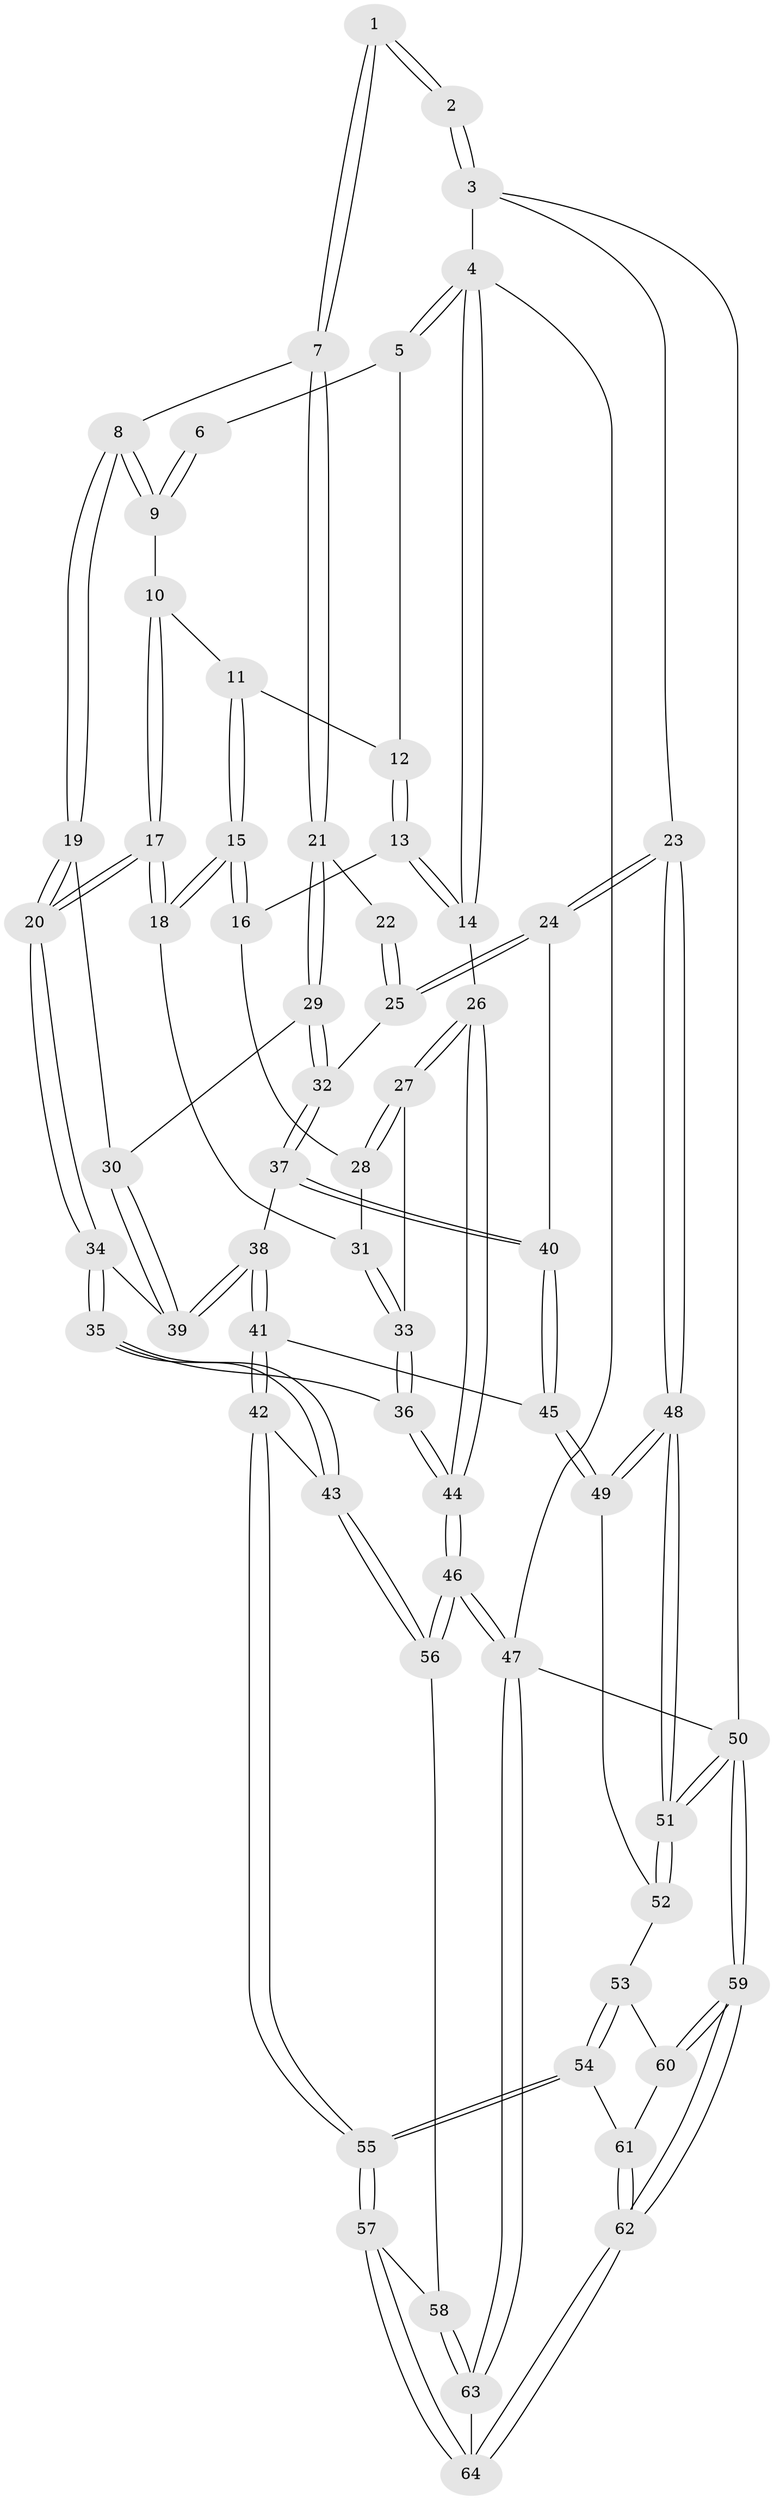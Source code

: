 // coarse degree distribution, {3: 0.5238095238095238, 5: 0.14285714285714285, 4: 0.19047619047619047, 6: 0.047619047619047616, 2: 0.09523809523809523}
// Generated by graph-tools (version 1.1) at 2025/54/03/04/25 22:54:46]
// undirected, 64 vertices, 157 edges
graph export_dot {
  node [color=gray90,style=filled];
  1 [pos="+0.6781836707970982+0"];
  2 [pos="+1+0"];
  3 [pos="+1+0"];
  4 [pos="+0+0"];
  5 [pos="+0.2559097229515253+0"];
  6 [pos="+0.6089208237123543+0"];
  7 [pos="+0.7435855555991093+0.10755989152555133"];
  8 [pos="+0.5621629000104702+0.1714061307312084"];
  9 [pos="+0.5194102509102178+0.11618741168442948"];
  10 [pos="+0.35750103996614196+0.08658358766053487"];
  11 [pos="+0.3218099002924365+0.0655910223482323"];
  12 [pos="+0.2650054877172817+0"];
  13 [pos="+0.14746282163398036+0.12320562127311584"];
  14 [pos="+0+0"];
  15 [pos="+0.2934208249020248+0.24463126634915897"];
  16 [pos="+0.14298940090991186+0.13837238292775084"];
  17 [pos="+0.4266763186511331+0.296139786029922"];
  18 [pos="+0.29312425136001363+0.2601129824360566"];
  19 [pos="+0.5402245729541123+0.28973869405526376"];
  20 [pos="+0.5056003244267401+0.3611466496941157"];
  21 [pos="+0.8170896849349492+0.16665908370672283"];
  22 [pos="+1+0"];
  23 [pos="+1+0.35050244565853184"];
  24 [pos="+1+0.3490731703424457"];
  25 [pos="+0.9120926899510755+0.2647700273727235"];
  26 [pos="+0+0.3639005402985639"];
  27 [pos="+0+0.3479704564570701"];
  28 [pos="+0.12261143232681126+0.19194558522317218"];
  29 [pos="+0.8470361678540018+0.23271555604118918"];
  30 [pos="+0.8135681224672313+0.2493546105316777"];
  31 [pos="+0.2574524177806641+0.28789069514932825"];
  32 [pos="+0.8761777497376074+0.2562156668768552"];
  33 [pos="+0.21524196825737038+0.44819144170526437"];
  34 [pos="+0.5063715937866649+0.37440761387054555"];
  35 [pos="+0.37803014123443646+0.5838610650265438"];
  36 [pos="+0.319139174147193+0.5683995646377514"];
  37 [pos="+0.8559650287874592+0.3027289663594691"];
  38 [pos="+0.7508277473901294+0.4946793835517234"];
  39 [pos="+0.6377191871761873+0.40708139926153786"];
  40 [pos="+0.8823093908161213+0.5471396207135781"];
  41 [pos="+0.7926578976835352+0.6137300856347079"];
  42 [pos="+0.5031514938297013+0.7030831038543228"];
  43 [pos="+0.40149135665269287+0.6218419068764067"];
  44 [pos="+0+0.8472908525166275"];
  45 [pos="+0.8064854824140105+0.6194575510103606"];
  46 [pos="+0+0.9206713528884414"];
  47 [pos="+0+1"];
  48 [pos="+1+0.6753912030400091"];
  49 [pos="+0.8442351800923257+0.669696198658809"];
  50 [pos="+1+1"];
  51 [pos="+1+1"];
  52 [pos="+0.8509980090000522+0.7693131786839221"];
  53 [pos="+0.8097870893034628+0.8281374303653595"];
  54 [pos="+0.5535841455253868+0.8660538005348919"];
  55 [pos="+0.5404856413438242+0.8660441028760354"];
  56 [pos="+0.24170329306833968+0.8816301893838151"];
  57 [pos="+0.5327678632096383+0.9019225907847622"];
  58 [pos="+0.27256198918243707+0.9149044976984355"];
  59 [pos="+1+1"];
  60 [pos="+0.8091421140014051+0.842718387436324"];
  61 [pos="+0.7707397666558728+0.9382770222133571"];
  62 [pos="+0.7988835127646607+1"];
  63 [pos="+0.35650019419693657+1"];
  64 [pos="+0.5371246435060982+1"];
  1 -- 2;
  1 -- 2;
  1 -- 7;
  1 -- 7;
  2 -- 3;
  2 -- 3;
  3 -- 4;
  3 -- 23;
  3 -- 50;
  4 -- 5;
  4 -- 5;
  4 -- 14;
  4 -- 14;
  4 -- 47;
  5 -- 6;
  5 -- 12;
  6 -- 9;
  6 -- 9;
  7 -- 8;
  7 -- 21;
  7 -- 21;
  8 -- 9;
  8 -- 9;
  8 -- 19;
  8 -- 19;
  9 -- 10;
  10 -- 11;
  10 -- 17;
  10 -- 17;
  11 -- 12;
  11 -- 15;
  11 -- 15;
  12 -- 13;
  12 -- 13;
  13 -- 14;
  13 -- 14;
  13 -- 16;
  14 -- 26;
  15 -- 16;
  15 -- 16;
  15 -- 18;
  15 -- 18;
  16 -- 28;
  17 -- 18;
  17 -- 18;
  17 -- 20;
  17 -- 20;
  18 -- 31;
  19 -- 20;
  19 -- 20;
  19 -- 30;
  20 -- 34;
  20 -- 34;
  21 -- 22;
  21 -- 29;
  21 -- 29;
  22 -- 25;
  22 -- 25;
  23 -- 24;
  23 -- 24;
  23 -- 48;
  23 -- 48;
  24 -- 25;
  24 -- 25;
  24 -- 40;
  25 -- 32;
  26 -- 27;
  26 -- 27;
  26 -- 44;
  26 -- 44;
  27 -- 28;
  27 -- 28;
  27 -- 33;
  28 -- 31;
  29 -- 30;
  29 -- 32;
  29 -- 32;
  30 -- 39;
  30 -- 39;
  31 -- 33;
  31 -- 33;
  32 -- 37;
  32 -- 37;
  33 -- 36;
  33 -- 36;
  34 -- 35;
  34 -- 35;
  34 -- 39;
  35 -- 36;
  35 -- 43;
  35 -- 43;
  36 -- 44;
  36 -- 44;
  37 -- 38;
  37 -- 40;
  37 -- 40;
  38 -- 39;
  38 -- 39;
  38 -- 41;
  38 -- 41;
  40 -- 45;
  40 -- 45;
  41 -- 42;
  41 -- 42;
  41 -- 45;
  42 -- 43;
  42 -- 55;
  42 -- 55;
  43 -- 56;
  43 -- 56;
  44 -- 46;
  44 -- 46;
  45 -- 49;
  45 -- 49;
  46 -- 47;
  46 -- 47;
  46 -- 56;
  46 -- 56;
  47 -- 63;
  47 -- 63;
  47 -- 50;
  48 -- 49;
  48 -- 49;
  48 -- 51;
  48 -- 51;
  49 -- 52;
  50 -- 51;
  50 -- 51;
  50 -- 59;
  50 -- 59;
  51 -- 52;
  51 -- 52;
  52 -- 53;
  53 -- 54;
  53 -- 54;
  53 -- 60;
  54 -- 55;
  54 -- 55;
  54 -- 61;
  55 -- 57;
  55 -- 57;
  56 -- 58;
  57 -- 58;
  57 -- 64;
  57 -- 64;
  58 -- 63;
  58 -- 63;
  59 -- 60;
  59 -- 60;
  59 -- 62;
  59 -- 62;
  60 -- 61;
  61 -- 62;
  61 -- 62;
  62 -- 64;
  62 -- 64;
  63 -- 64;
}
